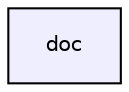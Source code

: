 digraph "doc" {
  compound=true
  node [ fontsize="10", fontname="Helvetica"];
  edge [ labelfontsize="10", labelfontname="Helvetica"];
  dir_e68e8157741866f444e17edd764ebbae [shape=box, label="doc", style="filled", fillcolor="#eeeeff", pencolor="black", URL="dir_e68e8157741866f444e17edd764ebbae.html"];
}
